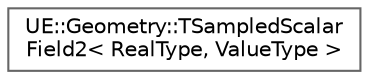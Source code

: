 digraph "Graphical Class Hierarchy"
{
 // INTERACTIVE_SVG=YES
 // LATEX_PDF_SIZE
  bgcolor="transparent";
  edge [fontname=Helvetica,fontsize=10,labelfontname=Helvetica,labelfontsize=10];
  node [fontname=Helvetica,fontsize=10,shape=box,height=0.2,width=0.4];
  rankdir="LR";
  Node0 [id="Node000000",label="UE::Geometry::TSampledScalar\lField2\< RealType, ValueType \>",height=0.2,width=0.4,color="grey40", fillcolor="white", style="filled",URL="$d0/daa/classUE_1_1Geometry_1_1TSampledScalarField2.html",tooltip="TSampledScalarField2 implements a generic 2D grid of values that can be interpolated in various ways."];
}
